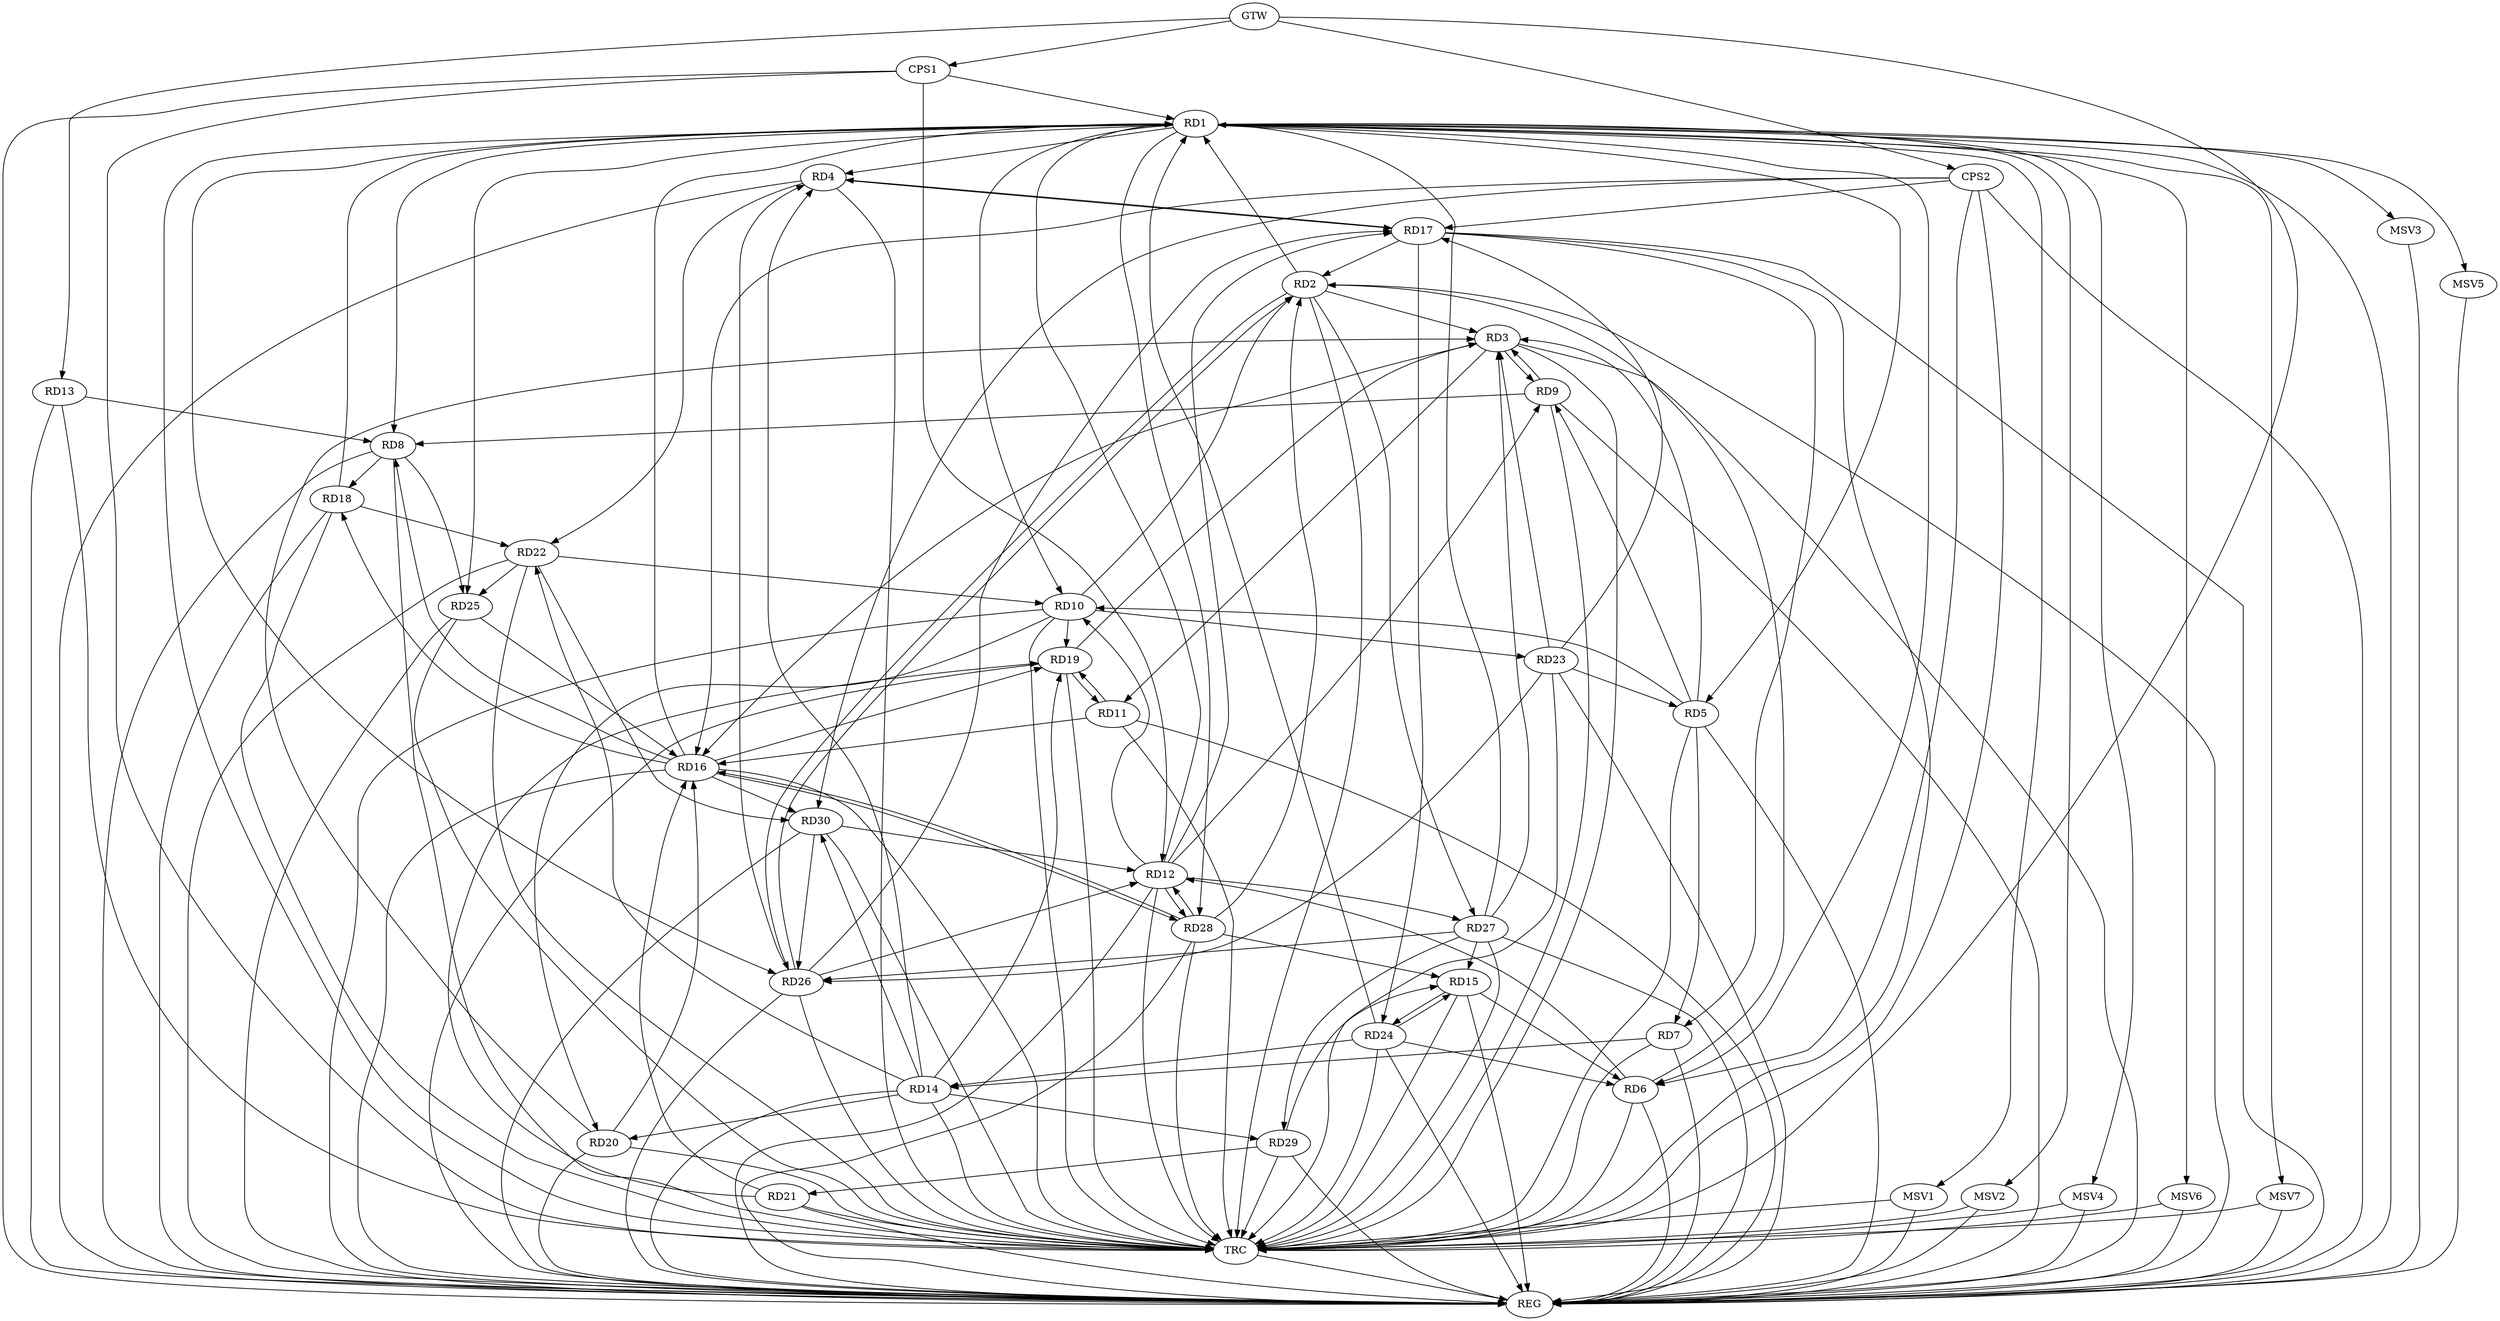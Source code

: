 strict digraph G {
  RD1 [ label="RD1" ];
  RD2 [ label="RD2" ];
  RD3 [ label="RD3" ];
  RD4 [ label="RD4" ];
  RD5 [ label="RD5" ];
  RD6 [ label="RD6" ];
  RD7 [ label="RD7" ];
  RD8 [ label="RD8" ];
  RD9 [ label="RD9" ];
  RD10 [ label="RD10" ];
  RD11 [ label="RD11" ];
  RD12 [ label="RD12" ];
  RD13 [ label="RD13" ];
  RD14 [ label="RD14" ];
  RD15 [ label="RD15" ];
  RD16 [ label="RD16" ];
  RD17 [ label="RD17" ];
  RD18 [ label="RD18" ];
  RD19 [ label="RD19" ];
  RD20 [ label="RD20" ];
  RD21 [ label="RD21" ];
  RD22 [ label="RD22" ];
  RD23 [ label="RD23" ];
  RD24 [ label="RD24" ];
  RD25 [ label="RD25" ];
  RD26 [ label="RD26" ];
  RD27 [ label="RD27" ];
  RD28 [ label="RD28" ];
  RD29 [ label="RD29" ];
  RD30 [ label="RD30" ];
  CPS1 [ label="CPS1" ];
  CPS2 [ label="CPS2" ];
  GTW [ label="GTW" ];
  REG [ label="REG" ];
  TRC [ label="TRC" ];
  MSV1 [ label="MSV1" ];
  MSV2 [ label="MSV2" ];
  MSV3 [ label="MSV3" ];
  MSV4 [ label="MSV4" ];
  MSV5 [ label="MSV5" ];
  MSV6 [ label="MSV6" ];
  MSV7 [ label="MSV7" ];
  RD2 -> RD1;
  RD1 -> RD4;
  RD1 -> RD5;
  RD1 -> RD6;
  RD1 -> RD8;
  RD1 -> RD10;
  RD12 -> RD1;
  RD16 -> RD1;
  RD18 -> RD1;
  RD24 -> RD1;
  RD1 -> RD25;
  RD1 -> RD26;
  RD27 -> RD1;
  RD1 -> RD28;
  RD2 -> RD3;
  RD6 -> RD2;
  RD10 -> RD2;
  RD17 -> RD2;
  RD2 -> RD26;
  RD26 -> RD2;
  RD2 -> RD27;
  RD28 -> RD2;
  RD5 -> RD3;
  RD3 -> RD9;
  RD9 -> RD3;
  RD3 -> RD11;
  RD3 -> RD16;
  RD19 -> RD3;
  RD20 -> RD3;
  RD23 -> RD3;
  RD27 -> RD3;
  RD14 -> RD4;
  RD4 -> RD17;
  RD17 -> RD4;
  RD4 -> RD22;
  RD26 -> RD4;
  RD5 -> RD7;
  RD5 -> RD9;
  RD5 -> RD10;
  RD23 -> RD5;
  RD6 -> RD12;
  RD15 -> RD6;
  RD24 -> RD6;
  RD7 -> RD14;
  RD17 -> RD7;
  RD9 -> RD8;
  RD13 -> RD8;
  RD16 -> RD8;
  RD8 -> RD18;
  RD8 -> RD25;
  RD12 -> RD9;
  RD12 -> RD10;
  RD10 -> RD19;
  RD10 -> RD20;
  RD22 -> RD10;
  RD10 -> RD23;
  RD11 -> RD16;
  RD11 -> RD19;
  RD19 -> RD11;
  RD12 -> RD17;
  RD26 -> RD12;
  RD12 -> RD27;
  RD12 -> RD28;
  RD28 -> RD12;
  RD30 -> RD12;
  RD14 -> RD19;
  RD14 -> RD20;
  RD14 -> RD22;
  RD24 -> RD14;
  RD14 -> RD29;
  RD14 -> RD30;
  RD15 -> RD24;
  RD24 -> RD15;
  RD27 -> RD15;
  RD28 -> RD15;
  RD29 -> RD15;
  RD16 -> RD18;
  RD16 -> RD19;
  RD20 -> RD16;
  RD21 -> RD16;
  RD25 -> RD16;
  RD16 -> RD28;
  RD28 -> RD16;
  RD16 -> RD30;
  RD23 -> RD17;
  RD17 -> RD24;
  RD26 -> RD17;
  RD18 -> RD22;
  RD21 -> RD19;
  RD29 -> RD21;
  RD22 -> RD25;
  RD22 -> RD30;
  RD23 -> RD26;
  RD27 -> RD26;
  RD30 -> RD26;
  RD27 -> RD29;
  CPS1 -> RD12;
  CPS1 -> RD1;
  CPS2 -> RD6;
  CPS2 -> RD17;
  CPS2 -> RD30;
  CPS2 -> RD16;
  GTW -> RD13;
  GTW -> CPS1;
  GTW -> CPS2;
  RD1 -> REG;
  RD2 -> REG;
  RD3 -> REG;
  RD4 -> REG;
  RD5 -> REG;
  RD6 -> REG;
  RD7 -> REG;
  RD8 -> REG;
  RD9 -> REG;
  RD10 -> REG;
  RD11 -> REG;
  RD12 -> REG;
  RD13 -> REG;
  RD14 -> REG;
  RD15 -> REG;
  RD16 -> REG;
  RD17 -> REG;
  RD18 -> REG;
  RD19 -> REG;
  RD20 -> REG;
  RD21 -> REG;
  RD22 -> REG;
  RD23 -> REG;
  RD24 -> REG;
  RD25 -> REG;
  RD26 -> REG;
  RD27 -> REG;
  RD28 -> REG;
  RD29 -> REG;
  RD30 -> REG;
  CPS1 -> REG;
  CPS2 -> REG;
  RD1 -> TRC;
  RD2 -> TRC;
  RD3 -> TRC;
  RD4 -> TRC;
  RD5 -> TRC;
  RD6 -> TRC;
  RD7 -> TRC;
  RD8 -> TRC;
  RD9 -> TRC;
  RD10 -> TRC;
  RD11 -> TRC;
  RD12 -> TRC;
  RD13 -> TRC;
  RD14 -> TRC;
  RD15 -> TRC;
  RD16 -> TRC;
  RD17 -> TRC;
  RD18 -> TRC;
  RD19 -> TRC;
  RD20 -> TRC;
  RD21 -> TRC;
  RD22 -> TRC;
  RD23 -> TRC;
  RD24 -> TRC;
  RD25 -> TRC;
  RD26 -> TRC;
  RD27 -> TRC;
  RD28 -> TRC;
  RD29 -> TRC;
  RD30 -> TRC;
  CPS1 -> TRC;
  CPS2 -> TRC;
  GTW -> TRC;
  TRC -> REG;
  RD1 -> MSV1;
  MSV1 -> REG;
  MSV1 -> TRC;
  RD1 -> MSV2;
  MSV2 -> REG;
  MSV2 -> TRC;
  RD1 -> MSV3;
  MSV3 -> REG;
  RD1 -> MSV4;
  MSV4 -> REG;
  MSV4 -> TRC;
  RD1 -> MSV5;
  MSV5 -> REG;
  RD1 -> MSV6;
  MSV6 -> REG;
  MSV6 -> TRC;
  RD1 -> MSV7;
  MSV7 -> REG;
  MSV7 -> TRC;
}
